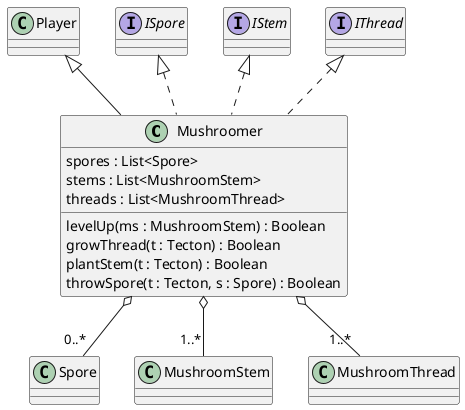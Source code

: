 @startuml mushroomer

Mushroomer o-- "0..*" Spore
Mushroomer o-- "1..*" MushroomStem
Mushroomer o-- "1..*" MushroomThread
class Mushroomer extends Player implements ISpore, IStem, IThread{
    spores : List<Spore>
    stems : List<MushroomStem>
    threads : List<MushroomThread>
    levelUp(ms : MushroomStem) : Boolean
    growThread(t : Tecton) : Boolean
    plantStem(t : Tecton) : Boolean
    throwSpore(t : Tecton, s : Spore) : Boolean
}

@enduml